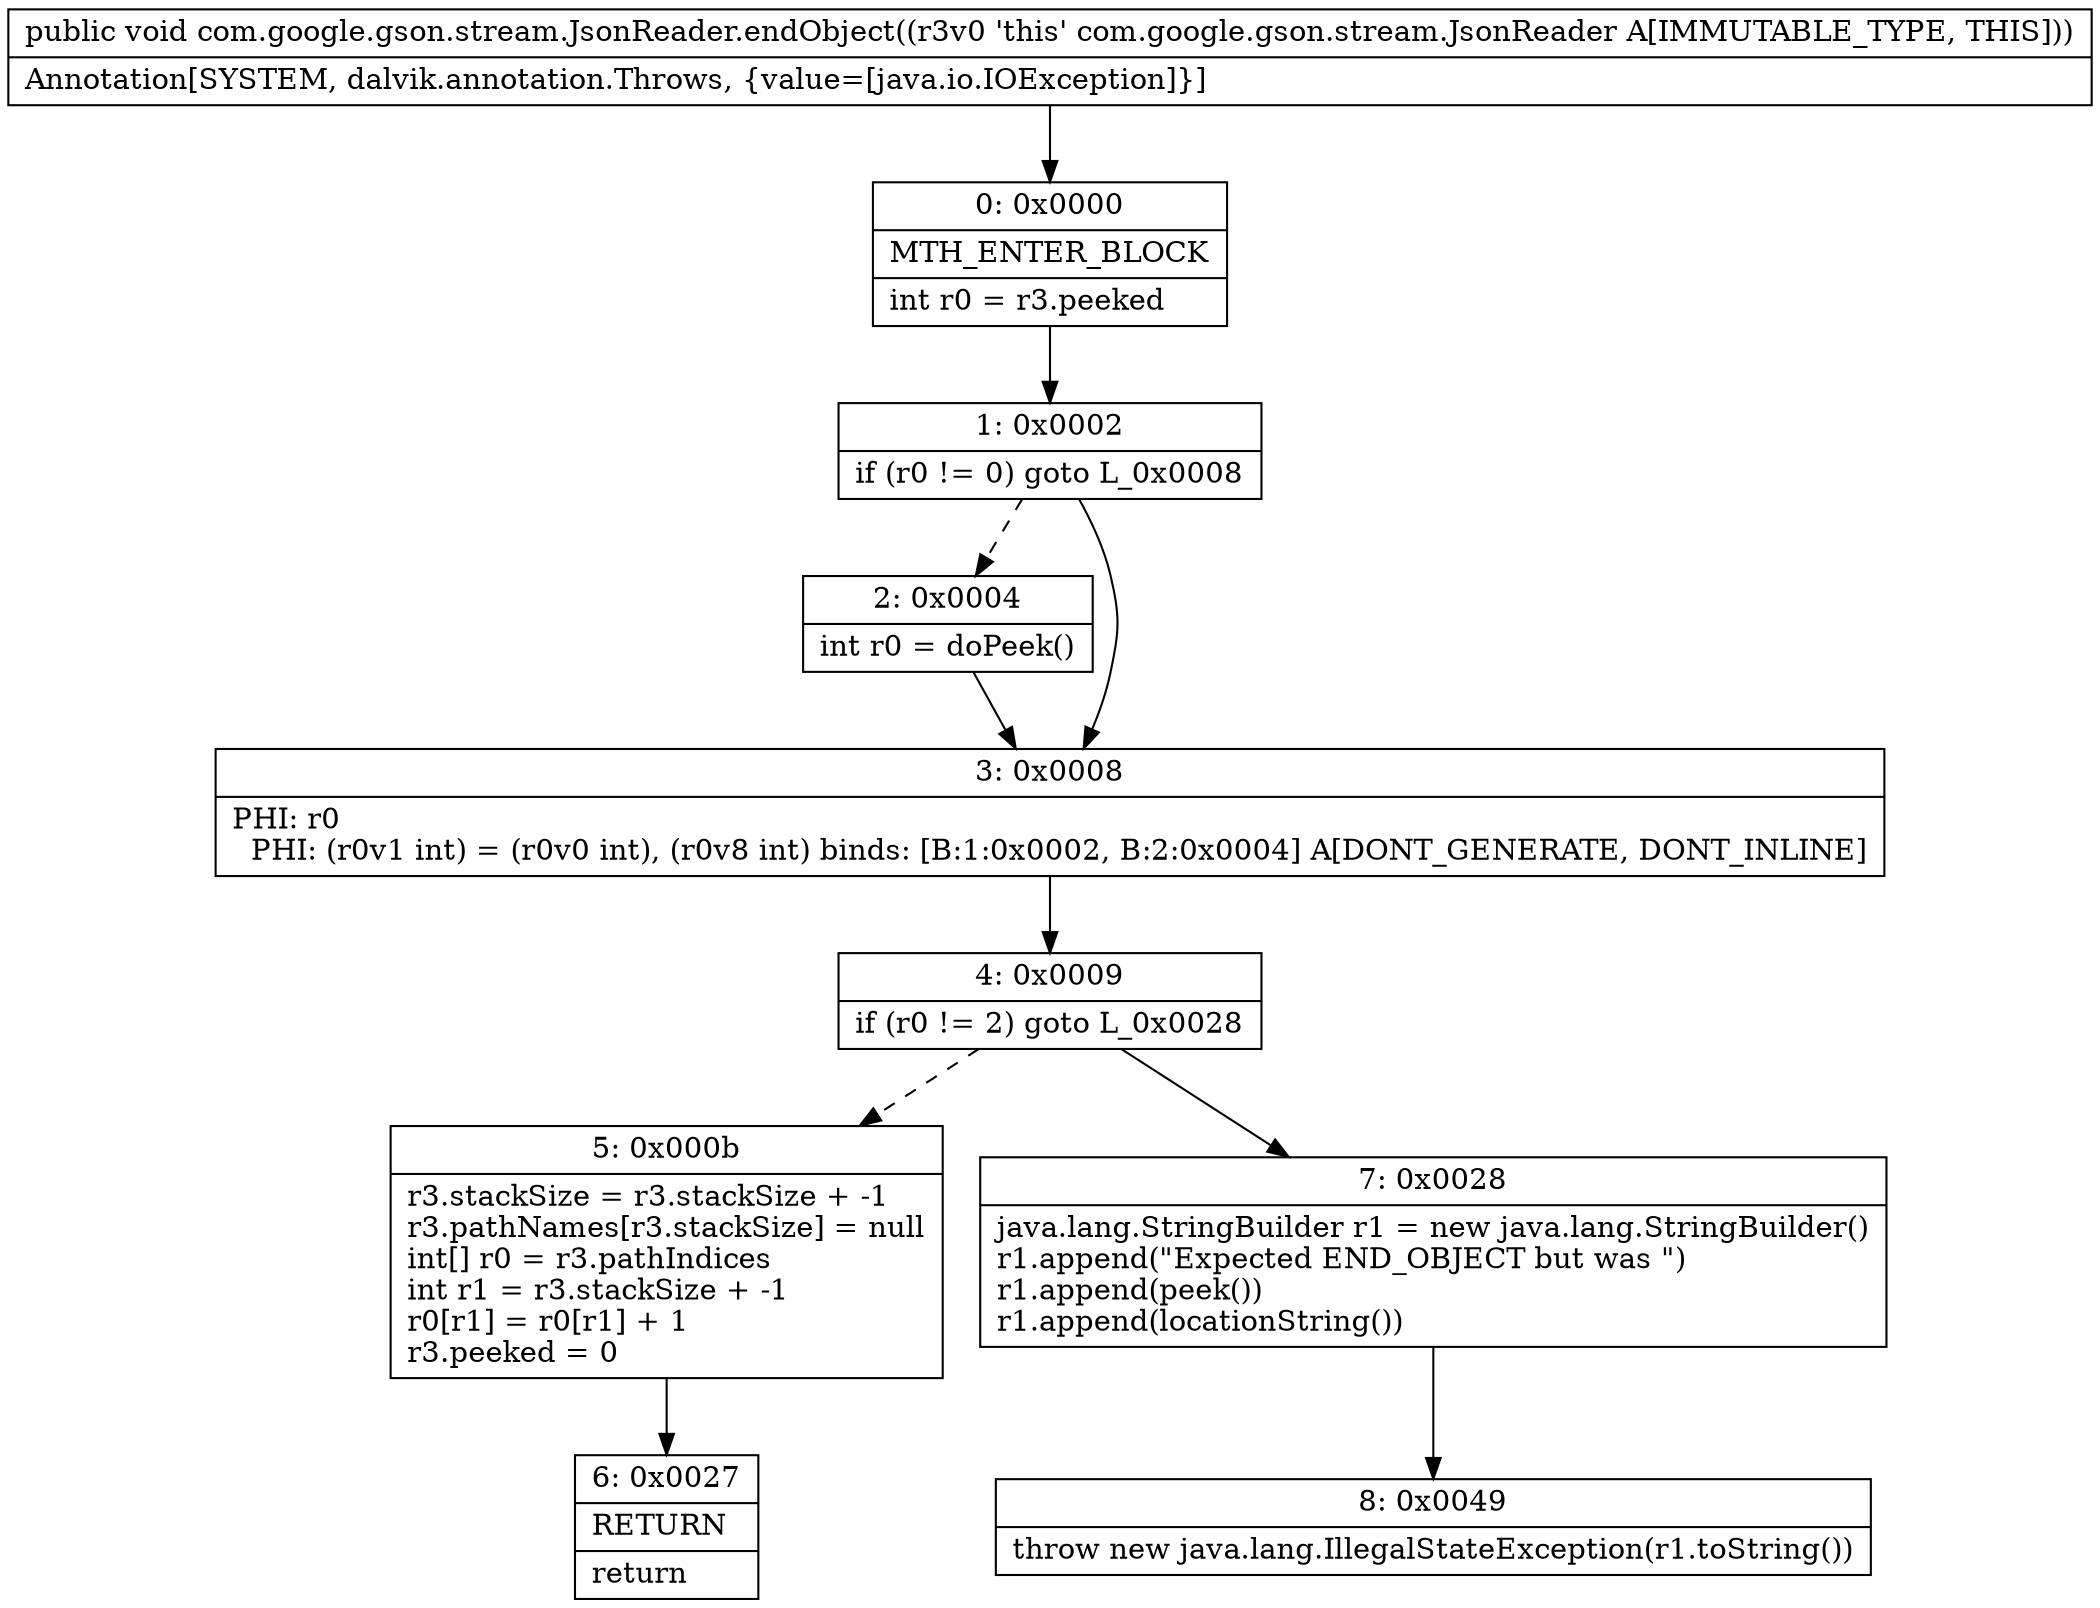 digraph "CFG forcom.google.gson.stream.JsonReader.endObject()V" {
Node_0 [shape=record,label="{0\:\ 0x0000|MTH_ENTER_BLOCK\l|int r0 = r3.peeked\l}"];
Node_1 [shape=record,label="{1\:\ 0x0002|if (r0 != 0) goto L_0x0008\l}"];
Node_2 [shape=record,label="{2\:\ 0x0004|int r0 = doPeek()\l}"];
Node_3 [shape=record,label="{3\:\ 0x0008|PHI: r0 \l  PHI: (r0v1 int) = (r0v0 int), (r0v8 int) binds: [B:1:0x0002, B:2:0x0004] A[DONT_GENERATE, DONT_INLINE]\l}"];
Node_4 [shape=record,label="{4\:\ 0x0009|if (r0 != 2) goto L_0x0028\l}"];
Node_5 [shape=record,label="{5\:\ 0x000b|r3.stackSize = r3.stackSize + \-1\lr3.pathNames[r3.stackSize] = null\lint[] r0 = r3.pathIndices\lint r1 = r3.stackSize + \-1\lr0[r1] = r0[r1] + 1\lr3.peeked = 0\l}"];
Node_6 [shape=record,label="{6\:\ 0x0027|RETURN\l|return\l}"];
Node_7 [shape=record,label="{7\:\ 0x0028|java.lang.StringBuilder r1 = new java.lang.StringBuilder()\lr1.append(\"Expected END_OBJECT but was \")\lr1.append(peek())\lr1.append(locationString())\l}"];
Node_8 [shape=record,label="{8\:\ 0x0049|throw new java.lang.IllegalStateException(r1.toString())\l}"];
MethodNode[shape=record,label="{public void com.google.gson.stream.JsonReader.endObject((r3v0 'this' com.google.gson.stream.JsonReader A[IMMUTABLE_TYPE, THIS]))  | Annotation[SYSTEM, dalvik.annotation.Throws, \{value=[java.io.IOException]\}]\l}"];
MethodNode -> Node_0;
Node_0 -> Node_1;
Node_1 -> Node_2[style=dashed];
Node_1 -> Node_3;
Node_2 -> Node_3;
Node_3 -> Node_4;
Node_4 -> Node_5[style=dashed];
Node_4 -> Node_7;
Node_5 -> Node_6;
Node_7 -> Node_8;
}

